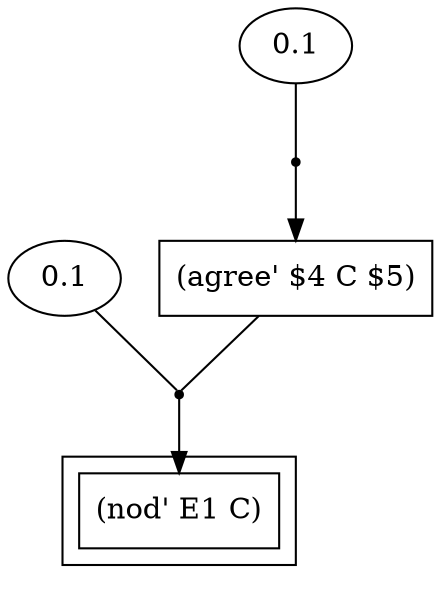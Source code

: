 digraph proof {
 graph [rankdir="TB"]
  e0 [label="0.1"];
  e1 [label="0.1"];
  i0 [shape=box label="(agree' $4 C $5)"];
  r0 [shape=point];
  r0 -> o0
  i0 -> r0 [arrowhead=none]
  e0 -> r0 [arrowhead=none]
  r1 [shape=point];
  r1 -> i0
  e1 -> r1 [arrowhead=none]
 subgraph cluster {  o0 [shape=box label="(nod' E1 C)"];
 }
}

